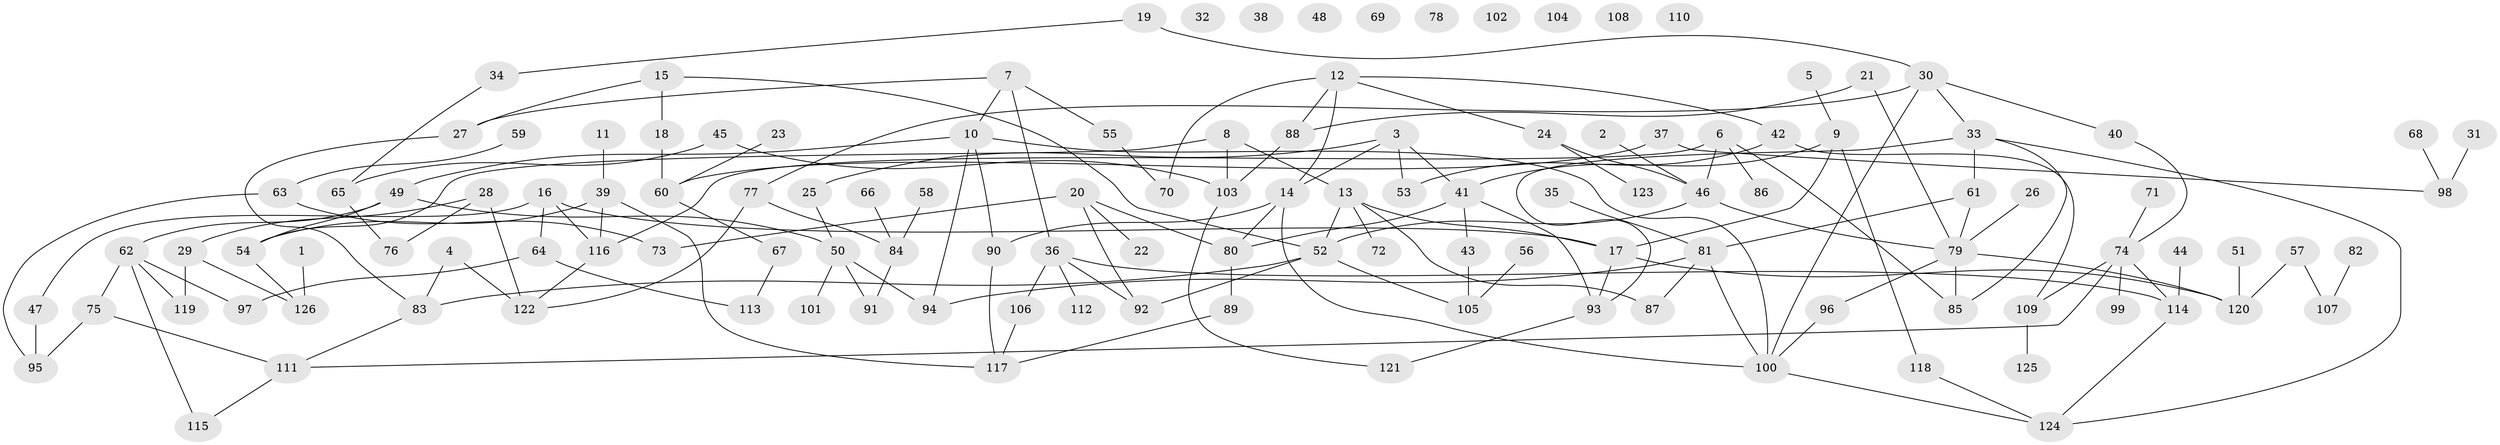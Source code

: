// Generated by graph-tools (version 1.1) at 2025/00/03/09/25 03:00:52]
// undirected, 126 vertices, 166 edges
graph export_dot {
graph [start="1"]
  node [color=gray90,style=filled];
  1;
  2;
  3;
  4;
  5;
  6;
  7;
  8;
  9;
  10;
  11;
  12;
  13;
  14;
  15;
  16;
  17;
  18;
  19;
  20;
  21;
  22;
  23;
  24;
  25;
  26;
  27;
  28;
  29;
  30;
  31;
  32;
  33;
  34;
  35;
  36;
  37;
  38;
  39;
  40;
  41;
  42;
  43;
  44;
  45;
  46;
  47;
  48;
  49;
  50;
  51;
  52;
  53;
  54;
  55;
  56;
  57;
  58;
  59;
  60;
  61;
  62;
  63;
  64;
  65;
  66;
  67;
  68;
  69;
  70;
  71;
  72;
  73;
  74;
  75;
  76;
  77;
  78;
  79;
  80;
  81;
  82;
  83;
  84;
  85;
  86;
  87;
  88;
  89;
  90;
  91;
  92;
  93;
  94;
  95;
  96;
  97;
  98;
  99;
  100;
  101;
  102;
  103;
  104;
  105;
  106;
  107;
  108;
  109;
  110;
  111;
  112;
  113;
  114;
  115;
  116;
  117;
  118;
  119;
  120;
  121;
  122;
  123;
  124;
  125;
  126;
  1 -- 126;
  2 -- 46;
  3 -- 14;
  3 -- 25;
  3 -- 41;
  3 -- 53;
  4 -- 83;
  4 -- 122;
  5 -- 9;
  6 -- 46;
  6 -- 85;
  6 -- 86;
  6 -- 116;
  7 -- 10;
  7 -- 27;
  7 -- 36;
  7 -- 55;
  8 -- 13;
  8 -- 54;
  8 -- 103;
  9 -- 17;
  9 -- 41;
  9 -- 118;
  10 -- 49;
  10 -- 90;
  10 -- 94;
  10 -- 100;
  11 -- 39;
  12 -- 14;
  12 -- 24;
  12 -- 42;
  12 -- 70;
  12 -- 88;
  13 -- 17;
  13 -- 52;
  13 -- 72;
  13 -- 87;
  14 -- 80;
  14 -- 90;
  14 -- 100;
  15 -- 18;
  15 -- 27;
  15 -- 52;
  16 -- 17;
  16 -- 47;
  16 -- 64;
  16 -- 116;
  17 -- 93;
  17 -- 120;
  18 -- 60;
  19 -- 30;
  19 -- 34;
  20 -- 22;
  20 -- 73;
  20 -- 80;
  20 -- 92;
  21 -- 79;
  21 -- 88;
  23 -- 60;
  24 -- 46;
  24 -- 123;
  25 -- 50;
  26 -- 79;
  27 -- 83;
  28 -- 29;
  28 -- 76;
  28 -- 122;
  29 -- 119;
  29 -- 126;
  30 -- 33;
  30 -- 40;
  30 -- 77;
  30 -- 100;
  31 -- 98;
  33 -- 61;
  33 -- 85;
  33 -- 93;
  33 -- 124;
  34 -- 65;
  35 -- 81;
  36 -- 92;
  36 -- 106;
  36 -- 112;
  36 -- 114;
  37 -- 60;
  37 -- 98;
  39 -- 54;
  39 -- 116;
  39 -- 117;
  40 -- 74;
  41 -- 43;
  41 -- 80;
  41 -- 93;
  42 -- 53;
  42 -- 109;
  43 -- 105;
  44 -- 114;
  45 -- 65;
  45 -- 103;
  46 -- 52;
  46 -- 79;
  47 -- 95;
  49 -- 50;
  49 -- 54;
  49 -- 62;
  50 -- 91;
  50 -- 94;
  50 -- 101;
  51 -- 120;
  52 -- 83;
  52 -- 92;
  52 -- 105;
  54 -- 126;
  55 -- 70;
  56 -- 105;
  57 -- 107;
  57 -- 120;
  58 -- 84;
  59 -- 63;
  60 -- 67;
  61 -- 79;
  61 -- 81;
  62 -- 75;
  62 -- 97;
  62 -- 115;
  62 -- 119;
  63 -- 73;
  63 -- 95;
  64 -- 97;
  64 -- 113;
  65 -- 76;
  66 -- 84;
  67 -- 113;
  68 -- 98;
  71 -- 74;
  74 -- 99;
  74 -- 109;
  74 -- 111;
  74 -- 114;
  75 -- 95;
  75 -- 111;
  77 -- 84;
  77 -- 122;
  79 -- 85;
  79 -- 96;
  79 -- 120;
  80 -- 89;
  81 -- 87;
  81 -- 94;
  81 -- 100;
  82 -- 107;
  83 -- 111;
  84 -- 91;
  88 -- 103;
  89 -- 117;
  90 -- 117;
  93 -- 121;
  96 -- 100;
  100 -- 124;
  103 -- 121;
  106 -- 117;
  109 -- 125;
  111 -- 115;
  114 -- 124;
  116 -- 122;
  118 -- 124;
}
